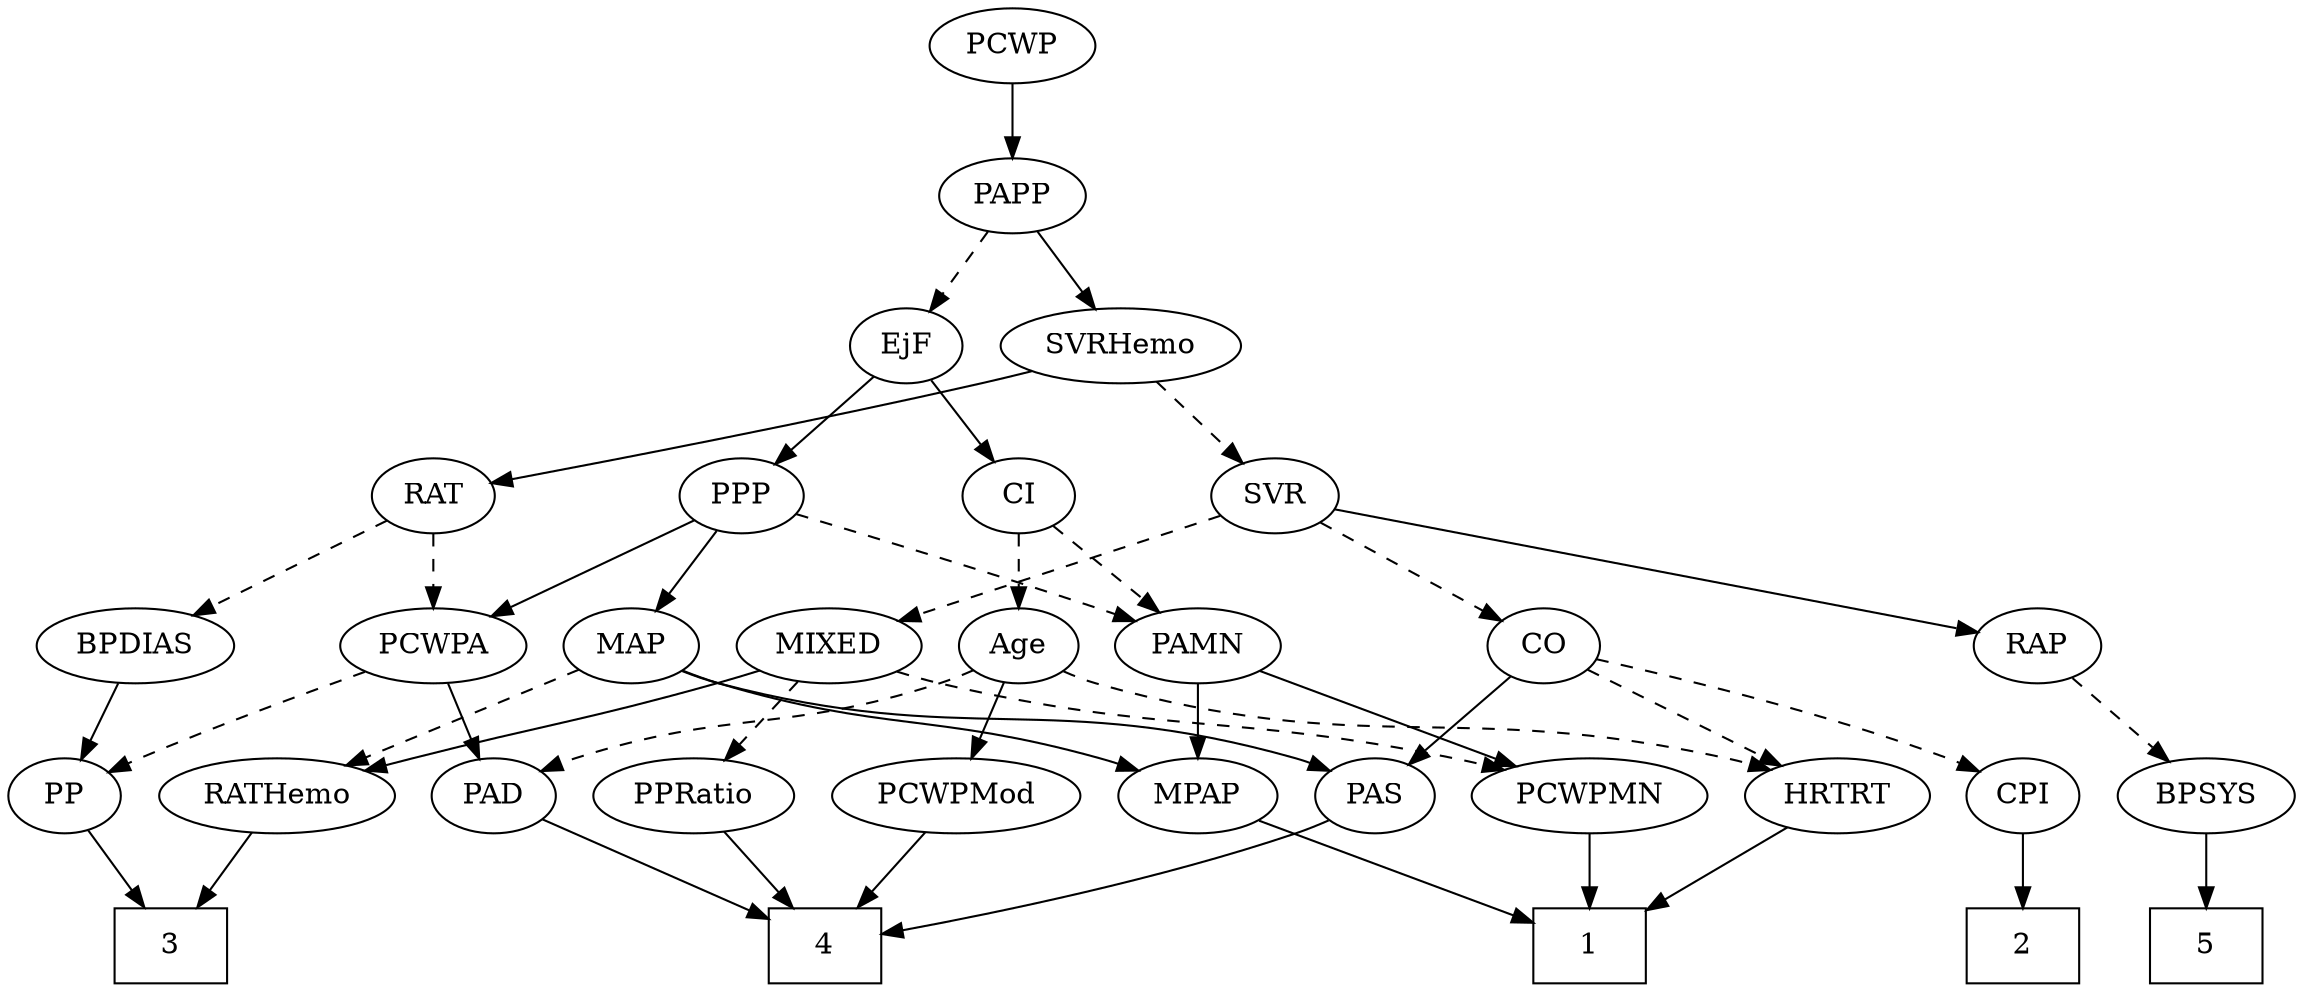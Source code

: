 strict digraph {
	graph [bb="0,0,1006.7,468"];
	node [label="\N"];
	1	[height=0.5,
		pos="693,18",
		shape=box,
		width=0.75];
	2	[height=0.5,
		pos="886,18",
		shape=box,
		width=0.75];
	3	[height=0.5,
		pos="74,18",
		shape=box,
		width=0.75];
	4	[height=0.5,
		pos="358,18",
		shape=box,
		width=0.75];
	5	[height=0.5,
		pos="969,18",
		shape=box,
		width=0.75];
	Age	[height=0.5,
		pos="459,162",
		width=0.75];
	PAD	[height=0.5,
		pos="217,90",
		width=0.79437];
	Age -> PAD	[pos="e,238.59,101.89 438.4,150.27 433.45,147.98 428.11,145.72 423,144 350.24,119.44 326.89,132.18 254,108 252.09,107.37 250.14,106.66 \
248.2,105.91",
		style=dashed];
	PCWPMod	[height=0.5,
		pos="413,90",
		width=1.4443];
	Age -> PCWPMod	[pos="e,424.04,107.8 448.56,145.12 442.96,136.59 435.93,125.89 429.59,116.25",
		style=solid];
	HRTRT	[height=0.5,
		pos="801,90",
		width=1.1013];
	Age -> HRTRT	[pos="e,771.74,102.19 479.52,150.01 484.47,147.72 489.83,145.54 495,144 605.52,111 639.87,135.03 752,108 755.34,107.19 758.77,106.25 762.2,\
105.23",
		style=dashed];
	EjF	[height=0.5,
		pos="410,306",
		width=0.75];
	PPP	[height=0.5,
		pos="334,234",
		width=0.75];
	EjF -> PPP	[pos="e,349.36,249.14 394.62,290.83 383.8,280.87 369.14,267.37 356.95,256.14",
		style=solid];
	CI	[height=0.5,
		pos="459,234",
		width=0.75];
	EjF -> CI	[pos="e,448.16,250.49 420.87,289.46 427.16,280.49 435.19,269.02 442.26,258.92",
		style=solid];
	RAP	[height=0.5,
		pos="893,162",
		width=0.77632];
	BPSYS	[height=0.5,
		pos="969,90",
		width=1.0471];
	RAP -> BPSYS	[pos="e,952.32,106.36 908.38,146.83 918.84,137.2 932.9,124.25 944.84,113.25",
		style=dashed];
	MIXED	[height=0.5,
		pos="374,162",
		width=1.1193];
	RATHemo	[height=0.5,
		pos="121,90",
		width=1.3721];
	MIXED -> RATHemo	[pos="e,157.75,102.03 343.82,150.04 337.63,147.93 331.13,145.81 325,144 260.92,125.03 243.53,125.4 179,108 175.23,106.98 171.34,105.9 \
167.43,104.8",
		style=solid];
	PCWPMN	[height=0.5,
		pos="693,90",
		width=1.3902];
	MIXED -> PCWPMN	[pos="e,656.03,102.34 403.82,149.78 410.1,147.66 416.72,145.61 423,144 515.14,120.33 541.26,129.2 634,108 638.03,107.08 642.2,106.04 646.37,\
104.96",
		style=dashed];
	PPRatio	[height=0.5,
		pos="303,90",
		width=1.1013];
	MIXED -> PPRatio	[pos="e,319.05,106.82 357.89,145.12 348.54,135.9 336.6,124.13 326.25,113.92",
		style=dashed];
	MPAP	[height=0.5,
		pos="518,90",
		width=0.97491];
	MPAP -> 1	[pos="e,665.72,29.912 544.96,78.216 574.8,66.278 623.08,46.969 656.34,33.664",
		style=solid];
	BPSYS -> 5	[pos="e,969,36.104 969,71.697 969,63.983 969,54.712 969,46.112",
		style=solid];
	PAD -> 4	[pos="e,330.69,32.559 238.72,78.216 260.74,67.286 295.2,50.176 321.43,37.153",
		style=solid];
	CO	[height=0.5,
		pos="722,162",
		width=0.75];
	PAS	[height=0.5,
		pos="598,90",
		width=0.75];
	CO -> PAS	[pos="e,617.87,102.22 702.08,149.75 681.74,138.27 649.96,120.33 626.87,107.3",
		style=solid];
	CPI	[height=0.5,
		pos="886,90",
		width=0.75];
	CO -> CPI	[pos="e,864.76,101.24 744.8,151.95 770.51,141.65 813.49,124.17 850,108 851.8,107.2 853.65,106.37 855.51,105.53",
		style=dashed];
	CO -> HRTRT	[pos="e,783.78,106.26 737.61,147.17 748.63,137.4 763.63,124.11 776.27,112.91",
		style=dashed];
	PAS -> 4	[pos="e,385.22,24.374 576.96,78.26 572.12,76.015 566.94,73.79 562,72 505.07,51.369 436.5,35.265 395.13,26.455",
		style=solid];
	PAMN	[height=0.5,
		pos="540,162",
		width=1.011];
	PAMN -> MPAP	[pos="e,523.43,108.28 534.67,144.05 532.22,136.26 529.26,126.82 526.51,118.08",
		style=solid];
	PAMN -> PCWPMN	[pos="e,663.24,104.61 565.95,149.13 590.05,138.1 626.27,121.53 653.87,108.9",
		style=solid];
	RATHemo -> 3	[pos="e,85.714,36.447 109.86,72.411 104.35,64.2 97.567,54.099 91.39,44.9",
		style=solid];
	CPI -> 2	[pos="e,886,36.104 886,71.697 886,63.983 886,54.712 886,46.112",
		style=solid];
	RAT	[height=0.5,
		pos="195,234",
		width=0.75827];
	PCWPA	[height=0.5,
		pos="195,162",
		width=1.1555];
	RAT -> PCWPA	[pos="e,195,180.1 195,215.7 195,207.98 195,198.71 195,190.11",
		style=dashed];
	BPDIAS	[height=0.5,
		pos="71,162",
		width=1.1735];
	RAT -> BPDIAS	[pos="e,95.454,176.8 174.8,221.6 155.74,210.84 126.82,194.51 104.34,181.82",
		style=dashed];
	SVR	[height=0.5,
		pos="576,234",
		width=0.77632];
	SVR -> RAP	[pos="e,866.7,168.81 601.94,227.27 658.25,214.84 791.8,185.35 856.55,171.05",
		style=solid];
	SVR -> MIXED	[pos="e,404.84,173.7 551.88,224.65 521.74,214.21 468.55,195.79 423,180 420.25,179.05 417.41,178.06 414.55,177.07",
		style=dashed];
	SVR -> CO	[pos="e,700.47,173.32 597.86,222.52 622.62,210.65 663.16,191.21 691.14,177.79",
		style=dashed];
	PCWPMod -> 4	[pos="e,371.71,36.447 399.97,72.411 393.38,64.031 385.25,53.682 377.9,44.332",
		style=solid];
	PCWPA -> PAD	[pos="e,211.72,107.79 200.33,144.05 202.84,136.06 205.9,126.33 208.7,117.4",
		style=solid];
	PP	[height=0.5,
		pos="27,90",
		width=0.75];
	PCWPA -> PP	[pos="e,48.225,101.28 164.91,149.5 138.02,139.09 97.629,123.11 63,108 61.195,107.21 59.345,106.39 57.483,105.55",
		style=dashed];
	PCWPMN -> 1	[pos="e,693,36.104 693,71.697 693,63.983 693,54.712 693,46.112",
		style=solid];
	SVRHemo	[height=0.5,
		pos="505,306",
		width=1.3902];
	SVRHemo -> RAT	[pos="e,221.16,239.88 467.97,293.89 460.71,291.83 453.14,289.78 446,288 370.11,269.08 280.22,251.18 231.25,241.8",
		style=solid];
	SVRHemo -> SVR	[pos="e,561.07,249.72 521.47,288.76 531.09,279.27 543.37,267.17 553.84,256.85",
		style=dashed];
	BPDIAS -> PP	[pos="e,37.05,106.99 60.573,144.41 55.18,135.83 48.491,125.19 42.507,115.67",
		style=solid];
	MAP	[height=0.5,
		pos="285,162",
		width=0.84854];
	MAP -> MPAP	[pos="e,491.21,102 308.44,150.28 313.82,148.03 319.56,145.8 325,144 389.68,122.6 408.97,128.32 474,108 476.55,107.2 479.16,106.33 481.79,\
105.42",
		style=solid];
	MAP -> PAS	[pos="e,577.47,101.95 308.33,149.93 313.72,147.7 319.48,145.56 325,144 427.5,114.93 460.09,139.07 562,108 563.93,107.41 565.9,106.73 567.85,\
106",
		style=solid];
	MAP -> RATHemo	[pos="e,152.12,104.09 261.09,150.53 256.11,148.36 250.89,146.1 246,144 217.8,131.88 185.95,118.37 161.46,108.03",
		style=dashed];
	PP -> 3	[pos="e,62.39,36.292 37.665,73.116 43.305,64.716 50.368,54.196 56.764,44.671",
		style=solid];
	PPP -> PAMN	[pos="e,511.98,173.8 357.84,225.51 389.37,215.52 446.58,197.11 495,180 497.41,179.15 499.89,178.26 502.39,177.35",
		style=dashed];
	PPP -> PCWPA	[pos="e,221.18,176.18 313.19,222.52 291.34,211.51 256.57,194.01 230.39,180.82",
		style=solid];
	PPP -> MAP	[pos="e,296.18,178.98 323.13,217.46 316.93,208.62 309.04,197.34 302.04,187.34",
		style=solid];
	PPRatio -> 4	[pos="e,344.55,36.124 315.76,72.765 322.43,64.268 330.75,53.677 338.24,44.146",
		style=solid];
	PCWP	[height=0.5,
		pos="457,450",
		width=0.97491];
	PAPP	[height=0.5,
		pos="457,378",
		width=0.88464];
	PCWP -> PAPP	[pos="e,457,396.1 457,431.7 457,423.98 457,414.71 457,406.11",
		style=solid];
	CI -> Age	[pos="e,459,180.1 459,215.7 459,207.98 459,198.71 459,190.11",
		style=dashed];
	CI -> PAMN	[pos="e,522.63,178.01 475,219.17 486.38,209.34 501.89,195.93 514.91,184.69",
		style=dashed];
	PAPP -> EjF	[pos="e,420.52,322.67 446.1,360.76 440.2,351.98 432.8,340.96 426.24,331.19",
		style=dashed];
	PAPP -> SVRHemo	[pos="e,493.59,323.63 468.13,360.76 473.99,352.23 481.29,341.58 487.84,332.02",
		style=solid];
	HRTRT -> 1	[pos="e,719.4,36.113 779.14,74.834 764.45,65.309 744.76,52.546 727.91,41.628",
		style=solid];
}
